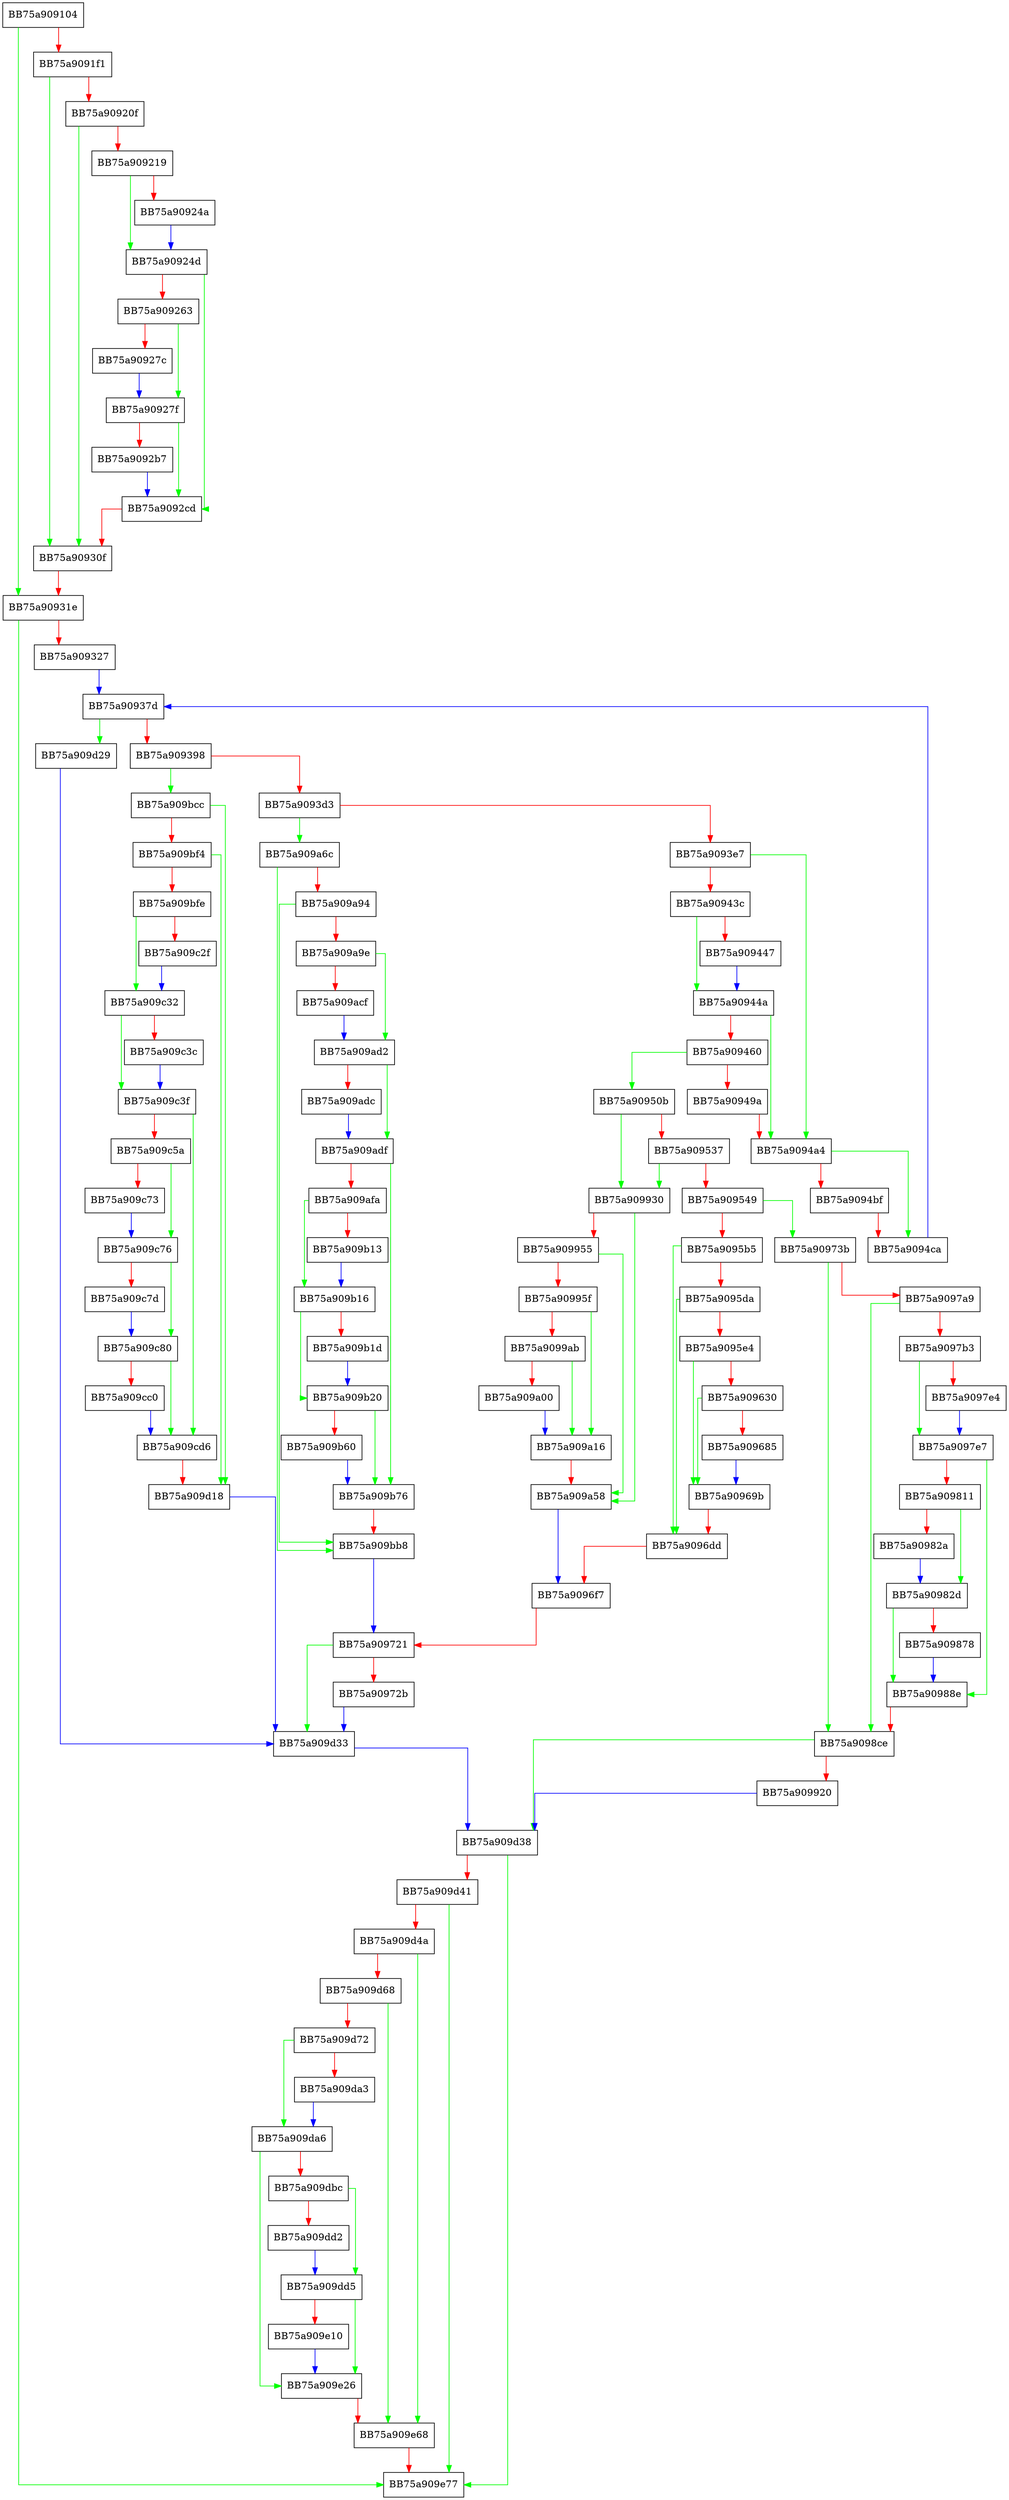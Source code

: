 digraph _replace_model_file_with_content {
  node [shape="box"];
  graph [splines=ortho];
  BB75a909104 -> BB75a90931e [color="green"];
  BB75a909104 -> BB75a9091f1 [color="red"];
  BB75a9091f1 -> BB75a90930f [color="green"];
  BB75a9091f1 -> BB75a90920f [color="red"];
  BB75a90920f -> BB75a90930f [color="green"];
  BB75a90920f -> BB75a909219 [color="red"];
  BB75a909219 -> BB75a90924d [color="green"];
  BB75a909219 -> BB75a90924a [color="red"];
  BB75a90924a -> BB75a90924d [color="blue"];
  BB75a90924d -> BB75a9092cd [color="green"];
  BB75a90924d -> BB75a909263 [color="red"];
  BB75a909263 -> BB75a90927f [color="green"];
  BB75a909263 -> BB75a90927c [color="red"];
  BB75a90927c -> BB75a90927f [color="blue"];
  BB75a90927f -> BB75a9092cd [color="green"];
  BB75a90927f -> BB75a9092b7 [color="red"];
  BB75a9092b7 -> BB75a9092cd [color="blue"];
  BB75a9092cd -> BB75a90930f [color="red"];
  BB75a90930f -> BB75a90931e [color="red"];
  BB75a90931e -> BB75a909e77 [color="green"];
  BB75a90931e -> BB75a909327 [color="red"];
  BB75a909327 -> BB75a90937d [color="blue"];
  BB75a90937d -> BB75a909d29 [color="green"];
  BB75a90937d -> BB75a909398 [color="red"];
  BB75a909398 -> BB75a909bcc [color="green"];
  BB75a909398 -> BB75a9093d3 [color="red"];
  BB75a9093d3 -> BB75a909a6c [color="green"];
  BB75a9093d3 -> BB75a9093e7 [color="red"];
  BB75a9093e7 -> BB75a9094a4 [color="green"];
  BB75a9093e7 -> BB75a90943c [color="red"];
  BB75a90943c -> BB75a90944a [color="green"];
  BB75a90943c -> BB75a909447 [color="red"];
  BB75a909447 -> BB75a90944a [color="blue"];
  BB75a90944a -> BB75a9094a4 [color="green"];
  BB75a90944a -> BB75a909460 [color="red"];
  BB75a909460 -> BB75a90950b [color="green"];
  BB75a909460 -> BB75a90949a [color="red"];
  BB75a90949a -> BB75a9094a4 [color="red"];
  BB75a9094a4 -> BB75a9094ca [color="green"];
  BB75a9094a4 -> BB75a9094bf [color="red"];
  BB75a9094bf -> BB75a9094ca [color="red"];
  BB75a9094ca -> BB75a90937d [color="blue"];
  BB75a90950b -> BB75a909930 [color="green"];
  BB75a90950b -> BB75a909537 [color="red"];
  BB75a909537 -> BB75a909930 [color="green"];
  BB75a909537 -> BB75a909549 [color="red"];
  BB75a909549 -> BB75a90973b [color="green"];
  BB75a909549 -> BB75a9095b5 [color="red"];
  BB75a9095b5 -> BB75a9096dd [color="green"];
  BB75a9095b5 -> BB75a9095da [color="red"];
  BB75a9095da -> BB75a9096dd [color="green"];
  BB75a9095da -> BB75a9095e4 [color="red"];
  BB75a9095e4 -> BB75a90969b [color="green"];
  BB75a9095e4 -> BB75a909630 [color="red"];
  BB75a909630 -> BB75a90969b [color="green"];
  BB75a909630 -> BB75a909685 [color="red"];
  BB75a909685 -> BB75a90969b [color="blue"];
  BB75a90969b -> BB75a9096dd [color="red"];
  BB75a9096dd -> BB75a9096f7 [color="red"];
  BB75a9096f7 -> BB75a909721 [color="red"];
  BB75a909721 -> BB75a909d33 [color="green"];
  BB75a909721 -> BB75a90972b [color="red"];
  BB75a90972b -> BB75a909d33 [color="blue"];
  BB75a90973b -> BB75a9098ce [color="green"];
  BB75a90973b -> BB75a9097a9 [color="red"];
  BB75a9097a9 -> BB75a9098ce [color="green"];
  BB75a9097a9 -> BB75a9097b3 [color="red"];
  BB75a9097b3 -> BB75a9097e7 [color="green"];
  BB75a9097b3 -> BB75a9097e4 [color="red"];
  BB75a9097e4 -> BB75a9097e7 [color="blue"];
  BB75a9097e7 -> BB75a90988e [color="green"];
  BB75a9097e7 -> BB75a909811 [color="red"];
  BB75a909811 -> BB75a90982d [color="green"];
  BB75a909811 -> BB75a90982a [color="red"];
  BB75a90982a -> BB75a90982d [color="blue"];
  BB75a90982d -> BB75a90988e [color="green"];
  BB75a90982d -> BB75a909878 [color="red"];
  BB75a909878 -> BB75a90988e [color="blue"];
  BB75a90988e -> BB75a9098ce [color="red"];
  BB75a9098ce -> BB75a909d38 [color="green"];
  BB75a9098ce -> BB75a909920 [color="red"];
  BB75a909920 -> BB75a909d38 [color="blue"];
  BB75a909930 -> BB75a909a58 [color="green"];
  BB75a909930 -> BB75a909955 [color="red"];
  BB75a909955 -> BB75a909a58 [color="green"];
  BB75a909955 -> BB75a90995f [color="red"];
  BB75a90995f -> BB75a909a16 [color="green"];
  BB75a90995f -> BB75a9099ab [color="red"];
  BB75a9099ab -> BB75a909a16 [color="green"];
  BB75a9099ab -> BB75a909a00 [color="red"];
  BB75a909a00 -> BB75a909a16 [color="blue"];
  BB75a909a16 -> BB75a909a58 [color="red"];
  BB75a909a58 -> BB75a9096f7 [color="blue"];
  BB75a909a6c -> BB75a909bb8 [color="green"];
  BB75a909a6c -> BB75a909a94 [color="red"];
  BB75a909a94 -> BB75a909bb8 [color="green"];
  BB75a909a94 -> BB75a909a9e [color="red"];
  BB75a909a9e -> BB75a909ad2 [color="green"];
  BB75a909a9e -> BB75a909acf [color="red"];
  BB75a909acf -> BB75a909ad2 [color="blue"];
  BB75a909ad2 -> BB75a909adf [color="green"];
  BB75a909ad2 -> BB75a909adc [color="red"];
  BB75a909adc -> BB75a909adf [color="blue"];
  BB75a909adf -> BB75a909b76 [color="green"];
  BB75a909adf -> BB75a909afa [color="red"];
  BB75a909afa -> BB75a909b16 [color="green"];
  BB75a909afa -> BB75a909b13 [color="red"];
  BB75a909b13 -> BB75a909b16 [color="blue"];
  BB75a909b16 -> BB75a909b20 [color="green"];
  BB75a909b16 -> BB75a909b1d [color="red"];
  BB75a909b1d -> BB75a909b20 [color="blue"];
  BB75a909b20 -> BB75a909b76 [color="green"];
  BB75a909b20 -> BB75a909b60 [color="red"];
  BB75a909b60 -> BB75a909b76 [color="blue"];
  BB75a909b76 -> BB75a909bb8 [color="red"];
  BB75a909bb8 -> BB75a909721 [color="blue"];
  BB75a909bcc -> BB75a909d18 [color="green"];
  BB75a909bcc -> BB75a909bf4 [color="red"];
  BB75a909bf4 -> BB75a909d18 [color="green"];
  BB75a909bf4 -> BB75a909bfe [color="red"];
  BB75a909bfe -> BB75a909c32 [color="green"];
  BB75a909bfe -> BB75a909c2f [color="red"];
  BB75a909c2f -> BB75a909c32 [color="blue"];
  BB75a909c32 -> BB75a909c3f [color="green"];
  BB75a909c32 -> BB75a909c3c [color="red"];
  BB75a909c3c -> BB75a909c3f [color="blue"];
  BB75a909c3f -> BB75a909cd6 [color="green"];
  BB75a909c3f -> BB75a909c5a [color="red"];
  BB75a909c5a -> BB75a909c76 [color="green"];
  BB75a909c5a -> BB75a909c73 [color="red"];
  BB75a909c73 -> BB75a909c76 [color="blue"];
  BB75a909c76 -> BB75a909c80 [color="green"];
  BB75a909c76 -> BB75a909c7d [color="red"];
  BB75a909c7d -> BB75a909c80 [color="blue"];
  BB75a909c80 -> BB75a909cd6 [color="green"];
  BB75a909c80 -> BB75a909cc0 [color="red"];
  BB75a909cc0 -> BB75a909cd6 [color="blue"];
  BB75a909cd6 -> BB75a909d18 [color="red"];
  BB75a909d18 -> BB75a909d33 [color="blue"];
  BB75a909d29 -> BB75a909d33 [color="blue"];
  BB75a909d33 -> BB75a909d38 [color="blue"];
  BB75a909d38 -> BB75a909e77 [color="green"];
  BB75a909d38 -> BB75a909d41 [color="red"];
  BB75a909d41 -> BB75a909e77 [color="green"];
  BB75a909d41 -> BB75a909d4a [color="red"];
  BB75a909d4a -> BB75a909e68 [color="green"];
  BB75a909d4a -> BB75a909d68 [color="red"];
  BB75a909d68 -> BB75a909e68 [color="green"];
  BB75a909d68 -> BB75a909d72 [color="red"];
  BB75a909d72 -> BB75a909da6 [color="green"];
  BB75a909d72 -> BB75a909da3 [color="red"];
  BB75a909da3 -> BB75a909da6 [color="blue"];
  BB75a909da6 -> BB75a909e26 [color="green"];
  BB75a909da6 -> BB75a909dbc [color="red"];
  BB75a909dbc -> BB75a909dd5 [color="green"];
  BB75a909dbc -> BB75a909dd2 [color="red"];
  BB75a909dd2 -> BB75a909dd5 [color="blue"];
  BB75a909dd5 -> BB75a909e26 [color="green"];
  BB75a909dd5 -> BB75a909e10 [color="red"];
  BB75a909e10 -> BB75a909e26 [color="blue"];
  BB75a909e26 -> BB75a909e68 [color="red"];
  BB75a909e68 -> BB75a909e77 [color="red"];
}